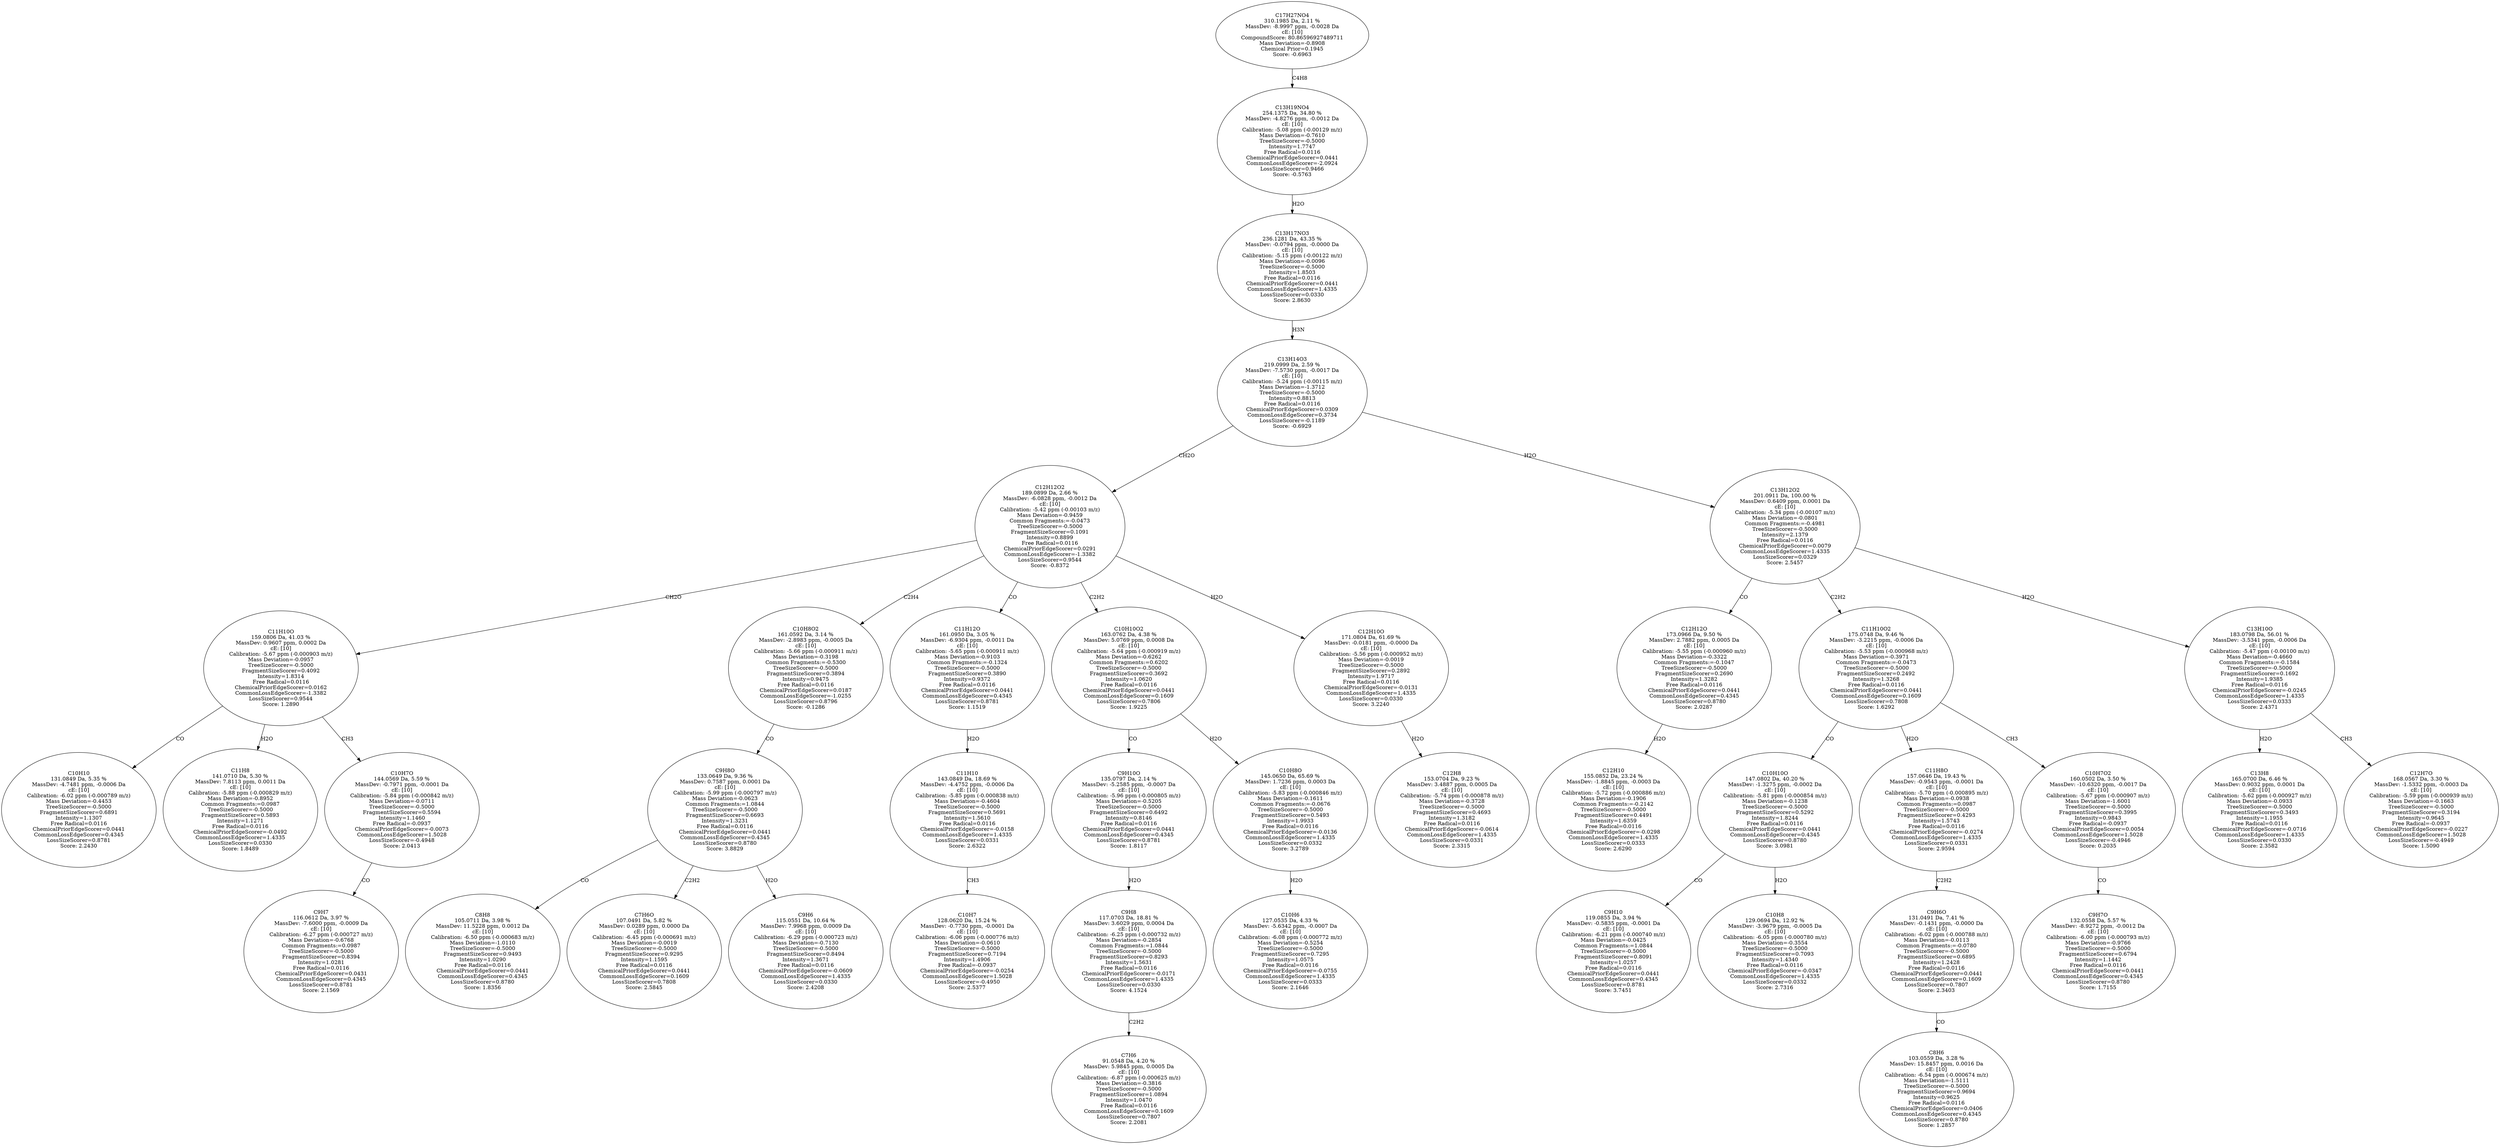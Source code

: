 strict digraph {
v1 [label="C10H10\n131.0849 Da, 5.35 %\nMassDev: -4.7481 ppm, -0.0006 Da\ncE: [10]\nCalibration: -6.02 ppm (-0.000789 m/z)\nMass Deviation=-0.4453\nTreeSizeScorer=-0.5000\nFragmentSizeScorer=0.6891\nIntensity=1.1307\nFree Radical=0.0116\nChemicalPriorEdgeScorer=0.0441\nCommonLossEdgeScorer=0.4345\nLossSizeScorer=0.8781\nScore: 2.2430"];
v2 [label="C11H8\n141.0710 Da, 5.30 %\nMassDev: 7.8113 ppm, 0.0011 Da\ncE: [10]\nCalibration: -5.88 ppm (-0.000829 m/z)\nMass Deviation=-0.8952\nCommon Fragments:=0.0987\nTreeSizeScorer=-0.5000\nFragmentSizeScorer=0.5893\nIntensity=1.1271\nFree Radical=0.0116\nChemicalPriorEdgeScorer=-0.0492\nCommonLossEdgeScorer=1.4335\nLossSizeScorer=0.0330\nScore: 1.8489"];
v3 [label="C9H7\n116.0612 Da, 3.97 %\nMassDev: -7.6000 ppm, -0.0009 Da\ncE: [10]\nCalibration: -6.27 ppm (-0.000727 m/z)\nMass Deviation=-0.6768\nCommon Fragments:=0.0987\nTreeSizeScorer=-0.5000\nFragmentSizeScorer=0.8394\nIntensity=1.0281\nFree Radical=0.0116\nChemicalPriorEdgeScorer=0.0431\nCommonLossEdgeScorer=0.4345\nLossSizeScorer=0.8781\nScore: 2.1569"];
v4 [label="C10H7O\n144.0569 Da, 5.59 %\nMassDev: -0.7971 ppm, -0.0001 Da\ncE: [10]\nCalibration: -5.84 ppm (-0.000842 m/z)\nMass Deviation=-0.0711\nTreeSizeScorer=-0.5000\nFragmentSizeScorer=0.5594\nIntensity=1.1460\nFree Radical=-0.0937\nChemicalPriorEdgeScorer=-0.0073\nCommonLossEdgeScorer=1.5028\nLossSizeScorer=-0.4948\nScore: 2.0413"];
v5 [label="C11H10O\n159.0806 Da, 41.03 %\nMassDev: 0.9607 ppm, 0.0002 Da\ncE: [10]\nCalibration: -5.67 ppm (-0.000903 m/z)\nMass Deviation=-0.0957\nTreeSizeScorer=-0.5000\nFragmentSizeScorer=0.4092\nIntensity=1.8314\nFree Radical=0.0116\nChemicalPriorEdgeScorer=0.0162\nCommonLossEdgeScorer=-1.3382\nLossSizeScorer=0.9544\nScore: 1.2890"];
v6 [label="C8H8\n105.0711 Da, 3.98 %\nMassDev: 11.5228 ppm, 0.0012 Da\ncE: [10]\nCalibration: -6.50 ppm (-0.000683 m/z)\nMass Deviation=-1.0110\nTreeSizeScorer=-0.5000\nFragmentSizeScorer=0.9493\nIntensity=1.0290\nFree Radical=0.0116\nChemicalPriorEdgeScorer=0.0441\nCommonLossEdgeScorer=0.4345\nLossSizeScorer=0.8780\nScore: 1.8356"];
v7 [label="C7H6O\n107.0491 Da, 5.82 %\nMassDev: 0.0289 ppm, 0.0000 Da\ncE: [10]\nCalibration: -6.45 ppm (-0.000691 m/z)\nMass Deviation=-0.0019\nTreeSizeScorer=-0.5000\nFragmentSizeScorer=0.9295\nIntensity=1.1595\nFree Radical=0.0116\nChemicalPriorEdgeScorer=0.0441\nCommonLossEdgeScorer=0.1609\nLossSizeScorer=0.7808\nScore: 2.5845"];
v8 [label="C9H6\n115.0551 Da, 10.64 %\nMassDev: 7.9968 ppm, 0.0009 Da\ncE: [10]\nCalibration: -6.29 ppm (-0.000723 m/z)\nMass Deviation=-0.7130\nTreeSizeScorer=-0.5000\nFragmentSizeScorer=0.8494\nIntensity=1.3671\nFree Radical=0.0116\nChemicalPriorEdgeScorer=-0.0609\nCommonLossEdgeScorer=1.4335\nLossSizeScorer=0.0330\nScore: 2.4208"];
v9 [label="C9H8O\n133.0649 Da, 9.36 %\nMassDev: 0.7587 ppm, 0.0001 Da\ncE: [10]\nCalibration: -5.99 ppm (-0.000797 m/z)\nMass Deviation=-0.0623\nCommon Fragments:=1.0844\nTreeSizeScorer=-0.5000\nFragmentSizeScorer=0.6693\nIntensity=1.3231\nFree Radical=0.0116\nChemicalPriorEdgeScorer=0.0441\nCommonLossEdgeScorer=0.4345\nLossSizeScorer=0.8780\nScore: 3.8829"];
v10 [label="C10H8O2\n161.0592 Da, 3.14 %\nMassDev: -2.8983 ppm, -0.0005 Da\ncE: [10]\nCalibration: -5.66 ppm (-0.000911 m/z)\nMass Deviation=-0.3198\nCommon Fragments:=-0.5300\nTreeSizeScorer=-0.5000\nFragmentSizeScorer=0.3894\nIntensity=0.9475\nFree Radical=0.0116\nChemicalPriorEdgeScorer=0.0187\nCommonLossEdgeScorer=-1.0255\nLossSizeScorer=0.8796\nScore: -0.1286"];
v11 [label="C10H7\n128.0620 Da, 15.24 %\nMassDev: -0.7730 ppm, -0.0001 Da\ncE: [10]\nCalibration: -6.06 ppm (-0.000776 m/z)\nMass Deviation=-0.0610\nTreeSizeScorer=-0.5000\nFragmentSizeScorer=0.7194\nIntensity=1.4906\nFree Radical=-0.0937\nChemicalPriorEdgeScorer=-0.0254\nCommonLossEdgeScorer=1.5028\nLossSizeScorer=-0.4950\nScore: 2.5377"];
v12 [label="C11H10\n143.0849 Da, 18.69 %\nMassDev: -4.4752 ppm, -0.0006 Da\ncE: [10]\nCalibration: -5.85 ppm (-0.000838 m/z)\nMass Deviation=-0.4604\nTreeSizeScorer=-0.5000\nFragmentSizeScorer=0.5691\nIntensity=1.5610\nFree Radical=0.0116\nChemicalPriorEdgeScorer=-0.0158\nCommonLossEdgeScorer=1.4335\nLossSizeScorer=0.0331\nScore: 2.6322"];
v13 [label="C11H12O\n161.0950 Da, 3.05 %\nMassDev: -6.9304 ppm, -0.0011 Da\ncE: [10]\nCalibration: -5.65 ppm (-0.000911 m/z)\nMass Deviation=-0.9103\nCommon Fragments:=-0.1324\nTreeSizeScorer=-0.5000\nFragmentSizeScorer=0.3890\nIntensity=0.9372\nFree Radical=0.0116\nChemicalPriorEdgeScorer=0.0441\nCommonLossEdgeScorer=0.4345\nLossSizeScorer=0.8781\nScore: 1.1519"];
v14 [label="C7H6\n91.0548 Da, 4.20 %\nMassDev: 5.9845 ppm, 0.0005 Da\ncE: [10]\nCalibration: -6.87 ppm (-0.000625 m/z)\nMass Deviation=-0.3816\nTreeSizeScorer=-0.5000\nFragmentSizeScorer=1.0894\nIntensity=1.0470\nFree Radical=0.0116\nCommonLossEdgeScorer=0.1609\nLossSizeScorer=0.7807\nScore: 2.2081"];
v15 [label="C9H8\n117.0703 Da, 18.81 %\nMassDev: 3.6029 ppm, 0.0004 Da\ncE: [10]\nCalibration: -6.25 ppm (-0.000732 m/z)\nMass Deviation=-0.2854\nCommon Fragments:=1.0844\nTreeSizeScorer=-0.5000\nFragmentSizeScorer=0.8293\nIntensity=1.5631\nFree Radical=0.0116\nChemicalPriorEdgeScorer=-0.0171\nCommonLossEdgeScorer=1.4335\nLossSizeScorer=0.0330\nScore: 4.1524"];
v16 [label="C9H10O\n135.0797 Da, 2.14 %\nMassDev: -5.2585 ppm, -0.0007 Da\ncE: [10]\nCalibration: -5.96 ppm (-0.000805 m/z)\nMass Deviation=-0.5205\nTreeSizeScorer=-0.5000\nFragmentSizeScorer=0.6492\nIntensity=0.8146\nFree Radical=0.0116\nChemicalPriorEdgeScorer=0.0441\nCommonLossEdgeScorer=0.4345\nLossSizeScorer=0.8781\nScore: 1.8117"];
v17 [label="C10H6\n127.0535 Da, 4.33 %\nMassDev: -5.6342 ppm, -0.0007 Da\ncE: [10]\nCalibration: -6.08 ppm (-0.000772 m/z)\nMass Deviation=-0.5254\nTreeSizeScorer=-0.5000\nFragmentSizeScorer=0.7295\nIntensity=1.0575\nFree Radical=0.0116\nChemicalPriorEdgeScorer=-0.0755\nCommonLossEdgeScorer=1.4335\nLossSizeScorer=0.0333\nScore: 2.1646"];
v18 [label="C10H8O\n145.0650 Da, 65.69 %\nMassDev: 1.7236 ppm, 0.0003 Da\ncE: [10]\nCalibration: -5.83 ppm (-0.000846 m/z)\nMass Deviation=-0.1611\nCommon Fragments:=-0.0676\nTreeSizeScorer=-0.5000\nFragmentSizeScorer=0.5493\nIntensity=1.9933\nFree Radical=0.0116\nChemicalPriorEdgeScorer=-0.0136\nCommonLossEdgeScorer=1.4335\nLossSizeScorer=0.0332\nScore: 3.2789"];
v19 [label="C10H10O2\n163.0762 Da, 4.38 %\nMassDev: 5.0769 ppm, 0.0008 Da\ncE: [10]\nCalibration: -5.64 ppm (-0.000919 m/z)\nMass Deviation=-0.6262\nCommon Fragments:=0.6202\nTreeSizeScorer=-0.5000\nFragmentSizeScorer=0.3692\nIntensity=1.0620\nFree Radical=0.0116\nChemicalPriorEdgeScorer=0.0441\nCommonLossEdgeScorer=0.1609\nLossSizeScorer=0.7806\nScore: 1.9225"];
v20 [label="C12H8\n153.0704 Da, 9.23 %\nMassDev: 3.4887 ppm, 0.0005 Da\ncE: [10]\nCalibration: -5.74 ppm (-0.000878 m/z)\nMass Deviation=-0.3728\nTreeSizeScorer=-0.5000\nFragmentSizeScorer=0.4693\nIntensity=1.3182\nFree Radical=0.0116\nChemicalPriorEdgeScorer=-0.0614\nCommonLossEdgeScorer=1.4335\nLossSizeScorer=0.0331\nScore: 2.3315"];
v21 [label="C12H10O\n171.0804 Da, 61.69 %\nMassDev: -0.0181 ppm, -0.0000 Da\ncE: [10]\nCalibration: -5.56 ppm (-0.000952 m/z)\nMass Deviation=-0.0019\nTreeSizeScorer=-0.5000\nFragmentSizeScorer=0.2892\nIntensity=1.9717\nFree Radical=0.0116\nChemicalPriorEdgeScorer=-0.0131\nCommonLossEdgeScorer=1.4335\nLossSizeScorer=0.0330\nScore: 3.2240"];
v22 [label="C12H12O2\n189.0899 Da, 2.66 %\nMassDev: -6.0828 ppm, -0.0012 Da\ncE: [10]\nCalibration: -5.42 ppm (-0.00103 m/z)\nMass Deviation=-0.9459\nCommon Fragments:=-0.0473\nTreeSizeScorer=-0.5000\nFragmentSizeScorer=0.1091\nIntensity=0.8899\nFree Radical=0.0116\nChemicalPriorEdgeScorer=0.0291\nCommonLossEdgeScorer=-1.3382\nLossSizeScorer=0.9544\nScore: -0.8372"];
v23 [label="C12H10\n155.0852 Da, 23.24 %\nMassDev: -1.8845 ppm, -0.0003 Da\ncE: [10]\nCalibration: -5.72 ppm (-0.000886 m/z)\nMass Deviation=-0.1906\nCommon Fragments:=-0.2142\nTreeSizeScorer=-0.5000\nFragmentSizeScorer=0.4491\nIntensity=1.6359\nFree Radical=0.0116\nChemicalPriorEdgeScorer=-0.0298\nCommonLossEdgeScorer=1.4335\nLossSizeScorer=0.0333\nScore: 2.6290"];
v24 [label="C12H12O\n173.0966 Da, 9.50 %\nMassDev: 2.7882 ppm, 0.0005 Da\ncE: [10]\nCalibration: -5.55 ppm (-0.000960 m/z)\nMass Deviation=-0.3322\nCommon Fragments:=-0.1047\nTreeSizeScorer=-0.5000\nFragmentSizeScorer=0.2690\nIntensity=1.3282\nFree Radical=0.0116\nChemicalPriorEdgeScorer=0.0441\nCommonLossEdgeScorer=0.4345\nLossSizeScorer=0.8780\nScore: 2.0287"];
v25 [label="C9H10\n119.0855 Da, 3.94 %\nMassDev: -0.5835 ppm, -0.0001 Da\ncE: [10]\nCalibration: -6.21 ppm (-0.000740 m/z)\nMass Deviation=-0.0425\nCommon Fragments:=1.0844\nTreeSizeScorer=-0.5000\nFragmentSizeScorer=0.8091\nIntensity=1.0257\nFree Radical=0.0116\nChemicalPriorEdgeScorer=0.0441\nCommonLossEdgeScorer=0.4345\nLossSizeScorer=0.8781\nScore: 3.7451"];
v26 [label="C10H8\n129.0694 Da, 12.92 %\nMassDev: -3.9679 ppm, -0.0005 Da\ncE: [10]\nCalibration: -6.05 ppm (-0.000780 m/z)\nMass Deviation=-0.3554\nTreeSizeScorer=-0.5000\nFragmentSizeScorer=0.7093\nIntensity=1.4340\nFree Radical=0.0116\nChemicalPriorEdgeScorer=-0.0347\nCommonLossEdgeScorer=1.4335\nLossSizeScorer=0.0332\nScore: 2.7316"];
v27 [label="C10H10O\n147.0802 Da, 40.20 %\nMassDev: -1.3275 ppm, -0.0002 Da\ncE: [10]\nCalibration: -5.81 ppm (-0.000854 m/z)\nMass Deviation=-0.1238\nTreeSizeScorer=-0.5000\nFragmentSizeScorer=0.5292\nIntensity=1.8244\nFree Radical=0.0116\nChemicalPriorEdgeScorer=0.0441\nCommonLossEdgeScorer=0.4345\nLossSizeScorer=0.8780\nScore: 3.0981"];
v28 [label="C8H6\n103.0559 Da, 3.28 %\nMassDev: 15.8457 ppm, 0.0016 Da\ncE: [10]\nCalibration: -6.54 ppm (-0.000674 m/z)\nMass Deviation=-1.5111\nTreeSizeScorer=-0.5000\nFragmentSizeScorer=0.9694\nIntensity=0.9625\nFree Radical=0.0116\nChemicalPriorEdgeScorer=0.0406\nCommonLossEdgeScorer=0.4345\nLossSizeScorer=0.8780\nScore: 1.2857"];
v29 [label="C9H6O\n131.0491 Da, 7.41 %\nMassDev: -0.1431 ppm, -0.0000 Da\ncE: [10]\nCalibration: -6.02 ppm (-0.000788 m/z)\nMass Deviation=-0.0113\nCommon Fragments:=-0.0780\nTreeSizeScorer=-0.5000\nFragmentSizeScorer=0.6895\nIntensity=1.2428\nFree Radical=0.0116\nChemicalPriorEdgeScorer=0.0441\nCommonLossEdgeScorer=0.1609\nLossSizeScorer=0.7807\nScore: 2.3403"];
v30 [label="C11H8O\n157.0646 Da, 19.43 %\nMassDev: -0.9543 ppm, -0.0001 Da\ncE: [10]\nCalibration: -5.70 ppm (-0.000895 m/z)\nMass Deviation=-0.0938\nCommon Fragments:=0.0987\nTreeSizeScorer=-0.5000\nFragmentSizeScorer=0.4293\nIntensity=1.5743\nFree Radical=0.0116\nChemicalPriorEdgeScorer=-0.0274\nCommonLossEdgeScorer=1.4335\nLossSizeScorer=0.0331\nScore: 2.9594"];
v31 [label="C9H7O\n132.0558 Da, 5.57 %\nMassDev: -8.9272 ppm, -0.0012 Da\ncE: [10]\nCalibration: -6.00 ppm (-0.000793 m/z)\nMass Deviation=-0.9766\nTreeSizeScorer=-0.5000\nFragmentSizeScorer=0.6794\nIntensity=1.1442\nFree Radical=0.0116\nChemicalPriorEdgeScorer=0.0441\nCommonLossEdgeScorer=0.4345\nLossSizeScorer=0.8780\nScore: 1.7155"];
v32 [label="C10H7O2\n160.0502 Da, 3.50 %\nMassDev: -10.6320 ppm, -0.0017 Da\ncE: [10]\nCalibration: -5.67 ppm (-0.000907 m/z)\nMass Deviation=-1.6001\nTreeSizeScorer=-0.5000\nFragmentSizeScorer=0.3995\nIntensity=0.9843\nFree Radical=-0.0937\nChemicalPriorEdgeScorer=0.0054\nCommonLossEdgeScorer=1.5028\nLossSizeScorer=-0.4946\nScore: 0.2035"];
v33 [label="C11H10O2\n175.0748 Da, 9.46 %\nMassDev: -3.2215 ppm, -0.0006 Da\ncE: [10]\nCalibration: -5.53 ppm (-0.000968 m/z)\nMass Deviation=-0.3971\nCommon Fragments:=-0.0473\nTreeSizeScorer=-0.5000\nFragmentSizeScorer=0.2492\nIntensity=1.3268\nFree Radical=0.0116\nChemicalPriorEdgeScorer=0.0441\nCommonLossEdgeScorer=0.1609\nLossSizeScorer=0.7808\nScore: 1.6292"];
v34 [label="C13H8\n165.0700 Da, 6.46 %\nMassDev: 0.9032 ppm, 0.0001 Da\ncE: [10]\nCalibration: -5.62 ppm (-0.000927 m/z)\nMass Deviation=-0.0933\nTreeSizeScorer=-0.5000\nFragmentSizeScorer=0.3493\nIntensity=1.1955\nFree Radical=0.0116\nChemicalPriorEdgeScorer=-0.0716\nCommonLossEdgeScorer=1.4335\nLossSizeScorer=0.0330\nScore: 2.3582"];
v35 [label="C12H7O\n168.0567 Da, 3.30 %\nMassDev: -1.5332 ppm, -0.0003 Da\ncE: [10]\nCalibration: -5.59 ppm (-0.000939 m/z)\nMass Deviation=-0.1663\nTreeSizeScorer=-0.5000\nFragmentSizeScorer=0.3194\nIntensity=0.9645\nFree Radical=-0.0937\nChemicalPriorEdgeScorer=-0.0227\nCommonLossEdgeScorer=1.5028\nLossSizeScorer=-0.4949\nScore: 1.5090"];
v36 [label="C13H10O\n183.0798 Da, 56.01 %\nMassDev: -3.5341 ppm, -0.0006 Da\ncE: [10]\nCalibration: -5.47 ppm (-0.00100 m/z)\nMass Deviation=-0.4660\nCommon Fragments:=-0.1584\nTreeSizeScorer=-0.5000\nFragmentSizeScorer=0.1692\nIntensity=1.9385\nFree Radical=0.0116\nChemicalPriorEdgeScorer=-0.0245\nCommonLossEdgeScorer=1.4335\nLossSizeScorer=0.0333\nScore: 2.4371"];
v37 [label="C13H12O2\n201.0911 Da, 100.00 %\nMassDev: 0.6409 ppm, 0.0001 Da\ncE: [10]\nCalibration: -5.34 ppm (-0.00107 m/z)\nMass Deviation=-0.0801\nCommon Fragments:=-0.4981\nTreeSizeScorer=-0.5000\nIntensity=2.1379\nFree Radical=0.0116\nChemicalPriorEdgeScorer=0.0079\nCommonLossEdgeScorer=1.4335\nLossSizeScorer=0.0329\nScore: 2.5457"];
v38 [label="C13H14O3\n219.0999 Da, 2.59 %\nMassDev: -7.5730 ppm, -0.0017 Da\ncE: [10]\nCalibration: -5.24 ppm (-0.00115 m/z)\nMass Deviation=-1.3712\nTreeSizeScorer=-0.5000\nIntensity=0.8813\nFree Radical=0.0116\nChemicalPriorEdgeScorer=0.0309\nCommonLossEdgeScorer=0.3734\nLossSizeScorer=-0.1189\nScore: -0.6929"];
v39 [label="C13H17NO3\n236.1281 Da, 43.35 %\nMassDev: -0.0794 ppm, -0.0000 Da\ncE: [10]\nCalibration: -5.15 ppm (-0.00122 m/z)\nMass Deviation=-0.0096\nTreeSizeScorer=-0.5000\nIntensity=1.8503\nFree Radical=0.0116\nChemicalPriorEdgeScorer=0.0441\nCommonLossEdgeScorer=1.4335\nLossSizeScorer=0.0330\nScore: 2.8630"];
v40 [label="C13H19NO4\n254.1375 Da, 34.80 %\nMassDev: -4.8276 ppm, -0.0012 Da\ncE: [10]\nCalibration: -5.08 ppm (-0.00129 m/z)\nMass Deviation=-0.7610\nTreeSizeScorer=-0.5000\nIntensity=1.7747\nFree Radical=0.0116\nChemicalPriorEdgeScorer=0.0441\nCommonLossEdgeScorer=-2.0924\nLossSizeScorer=0.9466\nScore: -0.5763"];
v41 [label="C17H27NO4\n310.1985 Da, 2.11 %\nMassDev: -8.9997 ppm, -0.0028 Da\ncE: [10]\nCompoundScore: 80.86596927489711\nMass Deviation=-0.8908\nChemical Prior=0.1945\nScore: -0.6963"];
v5 -> v1 [label="CO"];
v5 -> v2 [label="H2O"];
v4 -> v3 [label="CO"];
v5 -> v4 [label="CH3"];
v22 -> v5 [label="CH2O"];
v9 -> v6 [label="CO"];
v9 -> v7 [label="C2H2"];
v9 -> v8 [label="H2O"];
v10 -> v9 [label="CO"];
v22 -> v10 [label="C2H4"];
v12 -> v11 [label="CH3"];
v13 -> v12 [label="H2O"];
v22 -> v13 [label="CO"];
v15 -> v14 [label="C2H2"];
v16 -> v15 [label="H2O"];
v19 -> v16 [label="CO"];
v18 -> v17 [label="H2O"];
v19 -> v18 [label="H2O"];
v22 -> v19 [label="C2H2"];
v21 -> v20 [label="H2O"];
v22 -> v21 [label="H2O"];
v38 -> v22 [label="CH2O"];
v24 -> v23 [label="H2O"];
v37 -> v24 [label="CO"];
v27 -> v25 [label="CO"];
v27 -> v26 [label="H2O"];
v33 -> v27 [label="CO"];
v29 -> v28 [label="CO"];
v30 -> v29 [label="C2H2"];
v33 -> v30 [label="H2O"];
v32 -> v31 [label="CO"];
v33 -> v32 [label="CH3"];
v37 -> v33 [label="C2H2"];
v36 -> v34 [label="H2O"];
v36 -> v35 [label="CH3"];
v37 -> v36 [label="H2O"];
v38 -> v37 [label="H2O"];
v39 -> v38 [label="H3N"];
v40 -> v39 [label="H2O"];
v41 -> v40 [label="C4H8"];
}